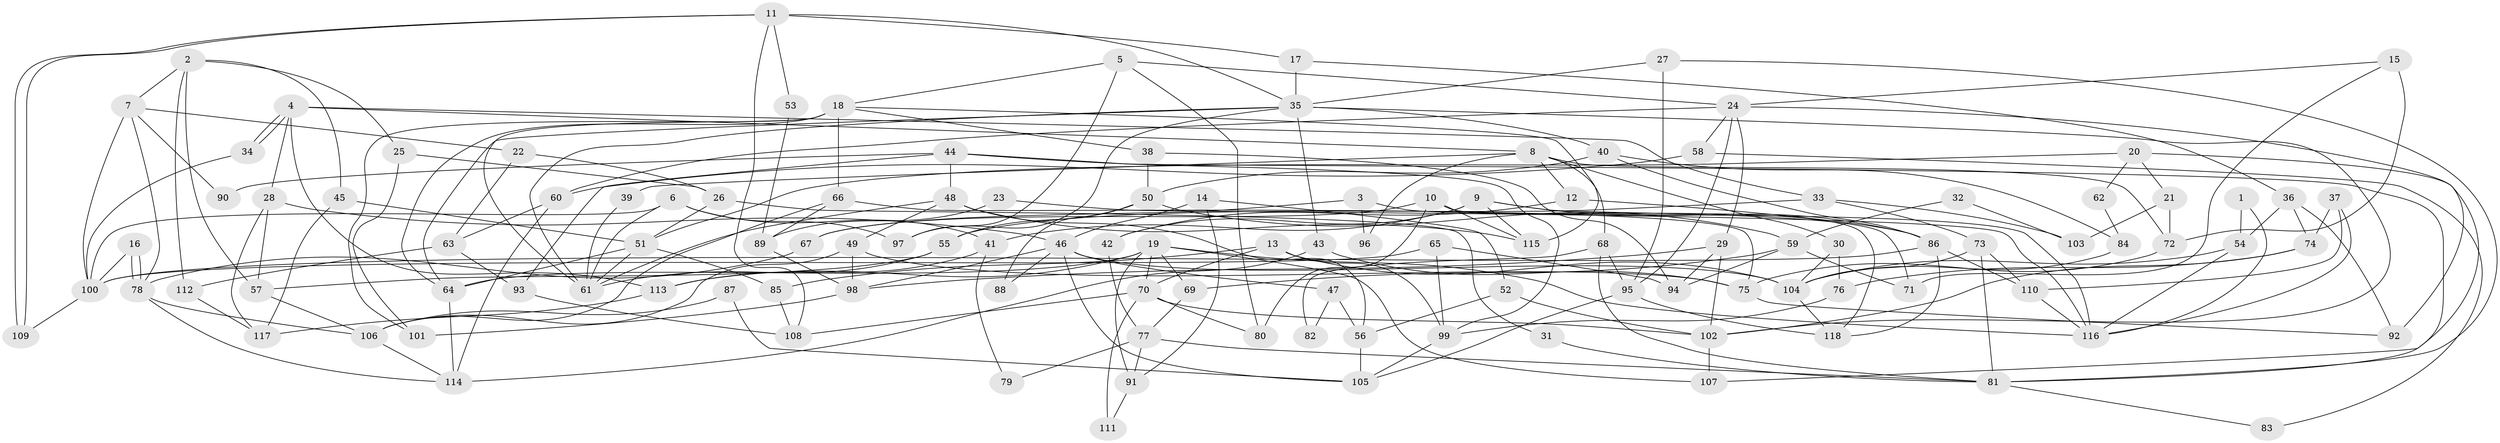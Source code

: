 // Generated by graph-tools (version 1.1) at 2025/49/03/09/25 04:49:24]
// undirected, 118 vertices, 236 edges
graph export_dot {
graph [start="1"]
  node [color=gray90,style=filled];
  1;
  2;
  3;
  4;
  5;
  6;
  7;
  8;
  9;
  10;
  11;
  12;
  13;
  14;
  15;
  16;
  17;
  18;
  19;
  20;
  21;
  22;
  23;
  24;
  25;
  26;
  27;
  28;
  29;
  30;
  31;
  32;
  33;
  34;
  35;
  36;
  37;
  38;
  39;
  40;
  41;
  42;
  43;
  44;
  45;
  46;
  47;
  48;
  49;
  50;
  51;
  52;
  53;
  54;
  55;
  56;
  57;
  58;
  59;
  60;
  61;
  62;
  63;
  64;
  65;
  66;
  67;
  68;
  69;
  70;
  71;
  72;
  73;
  74;
  75;
  76;
  77;
  78;
  79;
  80;
  81;
  82;
  83;
  84;
  85;
  86;
  87;
  88;
  89;
  90;
  91;
  92;
  93;
  94;
  95;
  96;
  97;
  98;
  99;
  100;
  101;
  102;
  103;
  104;
  105;
  106;
  107;
  108;
  109;
  110;
  111;
  112;
  113;
  114;
  115;
  116;
  117;
  118;
  1 -- 116;
  1 -- 54;
  2 -- 7;
  2 -- 45;
  2 -- 25;
  2 -- 57;
  2 -- 112;
  3 -- 67;
  3 -- 116;
  3 -- 96;
  4 -- 34;
  4 -- 34;
  4 -- 8;
  4 -- 28;
  4 -- 33;
  4 -- 113;
  5 -- 18;
  5 -- 80;
  5 -- 24;
  5 -- 97;
  6 -- 97;
  6 -- 61;
  6 -- 41;
  6 -- 100;
  7 -- 100;
  7 -- 78;
  7 -- 22;
  7 -- 90;
  8 -- 68;
  8 -- 30;
  8 -- 12;
  8 -- 39;
  8 -- 72;
  8 -- 96;
  9 -- 115;
  9 -- 42;
  9 -- 41;
  9 -- 71;
  9 -- 86;
  10 -- 118;
  10 -- 115;
  10 -- 67;
  10 -- 80;
  11 -- 35;
  11 -- 109;
  11 -- 109;
  11 -- 17;
  11 -- 53;
  11 -- 108;
  12 -- 86;
  12 -- 42;
  13 -- 104;
  13 -- 85;
  13 -- 70;
  13 -- 99;
  14 -- 52;
  14 -- 46;
  14 -- 91;
  15 -- 24;
  15 -- 72;
  15 -- 71;
  16 -- 78;
  16 -- 78;
  16 -- 100;
  17 -- 35;
  17 -- 36;
  18 -- 61;
  18 -- 101;
  18 -- 38;
  18 -- 64;
  18 -- 66;
  18 -- 115;
  19 -- 113;
  19 -- 70;
  19 -- 64;
  19 -- 69;
  19 -- 91;
  19 -- 107;
  19 -- 116;
  20 -- 51;
  20 -- 107;
  20 -- 21;
  20 -- 62;
  21 -- 72;
  21 -- 103;
  22 -- 63;
  22 -- 26;
  23 -- 116;
  23 -- 89;
  24 -- 29;
  24 -- 58;
  24 -- 60;
  24 -- 92;
  24 -- 95;
  25 -- 26;
  25 -- 101;
  26 -- 51;
  26 -- 31;
  27 -- 35;
  27 -- 95;
  27 -- 81;
  28 -- 57;
  28 -- 46;
  28 -- 117;
  29 -- 94;
  29 -- 102;
  29 -- 98;
  30 -- 76;
  30 -- 104;
  31 -- 81;
  32 -- 59;
  32 -- 103;
  33 -- 73;
  33 -- 55;
  33 -- 103;
  34 -- 100;
  35 -- 64;
  35 -- 43;
  35 -- 40;
  35 -- 61;
  35 -- 97;
  35 -- 102;
  36 -- 92;
  36 -- 54;
  36 -- 74;
  37 -- 116;
  37 -- 74;
  37 -- 110;
  38 -- 50;
  38 -- 94;
  39 -- 61;
  40 -- 50;
  40 -- 84;
  40 -- 86;
  41 -- 79;
  41 -- 113;
  42 -- 77;
  43 -- 75;
  43 -- 114;
  44 -- 81;
  44 -- 99;
  44 -- 48;
  44 -- 90;
  44 -- 93;
  45 -- 117;
  45 -- 51;
  46 -- 104;
  46 -- 47;
  46 -- 88;
  46 -- 98;
  46 -- 105;
  47 -- 56;
  47 -- 82;
  48 -- 49;
  48 -- 56;
  48 -- 61;
  48 -- 115;
  49 -- 106;
  49 -- 98;
  49 -- 75;
  50 -- 55;
  50 -- 59;
  50 -- 88;
  51 -- 64;
  51 -- 61;
  51 -- 85;
  52 -- 56;
  52 -- 102;
  53 -- 89;
  54 -- 116;
  54 -- 104;
  55 -- 61;
  55 -- 57;
  56 -- 105;
  57 -- 106;
  58 -- 60;
  58 -- 83;
  59 -- 94;
  59 -- 71;
  59 -- 69;
  60 -- 114;
  60 -- 63;
  62 -- 84;
  63 -- 112;
  63 -- 93;
  64 -- 114;
  65 -- 99;
  65 -- 100;
  65 -- 94;
  66 -- 106;
  66 -- 75;
  66 -- 89;
  67 -- 78;
  68 -- 95;
  68 -- 81;
  68 -- 82;
  69 -- 77;
  70 -- 108;
  70 -- 80;
  70 -- 102;
  70 -- 111;
  72 -- 75;
  73 -- 81;
  73 -- 110;
  73 -- 104;
  74 -- 102;
  74 -- 76;
  75 -- 92;
  76 -- 99;
  77 -- 91;
  77 -- 79;
  77 -- 81;
  78 -- 114;
  78 -- 106;
  81 -- 83;
  84 -- 104;
  85 -- 108;
  86 -- 100;
  86 -- 110;
  86 -- 118;
  87 -- 105;
  87 -- 106;
  89 -- 98;
  91 -- 111;
  93 -- 108;
  95 -- 118;
  95 -- 105;
  98 -- 101;
  99 -- 105;
  100 -- 109;
  102 -- 107;
  104 -- 118;
  106 -- 114;
  110 -- 116;
  112 -- 117;
  113 -- 117;
}
